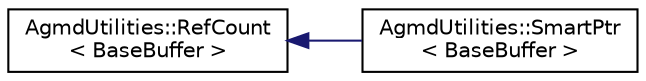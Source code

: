 digraph "Graphical Class Hierarchy"
{
  edge [fontname="Helvetica",fontsize="10",labelfontname="Helvetica",labelfontsize="10"];
  node [fontname="Helvetica",fontsize="10",shape=record];
  rankdir="LR";
  Node1 [label="AgmdUtilities::RefCount\l\< BaseBuffer \>",height=0.2,width=0.4,color="black", fillcolor="white", style="filled",URL="$class_agmd_utilities_1_1_ref_count.html"];
  Node1 -> Node2 [dir="back",color="midnightblue",fontsize="10",style="solid",fontname="Helvetica"];
  Node2 [label="AgmdUtilities::SmartPtr\l\< BaseBuffer \>",height=0.2,width=0.4,color="black", fillcolor="white", style="filled",URL="$class_agmd_utilities_1_1_smart_ptr.html"];
}
